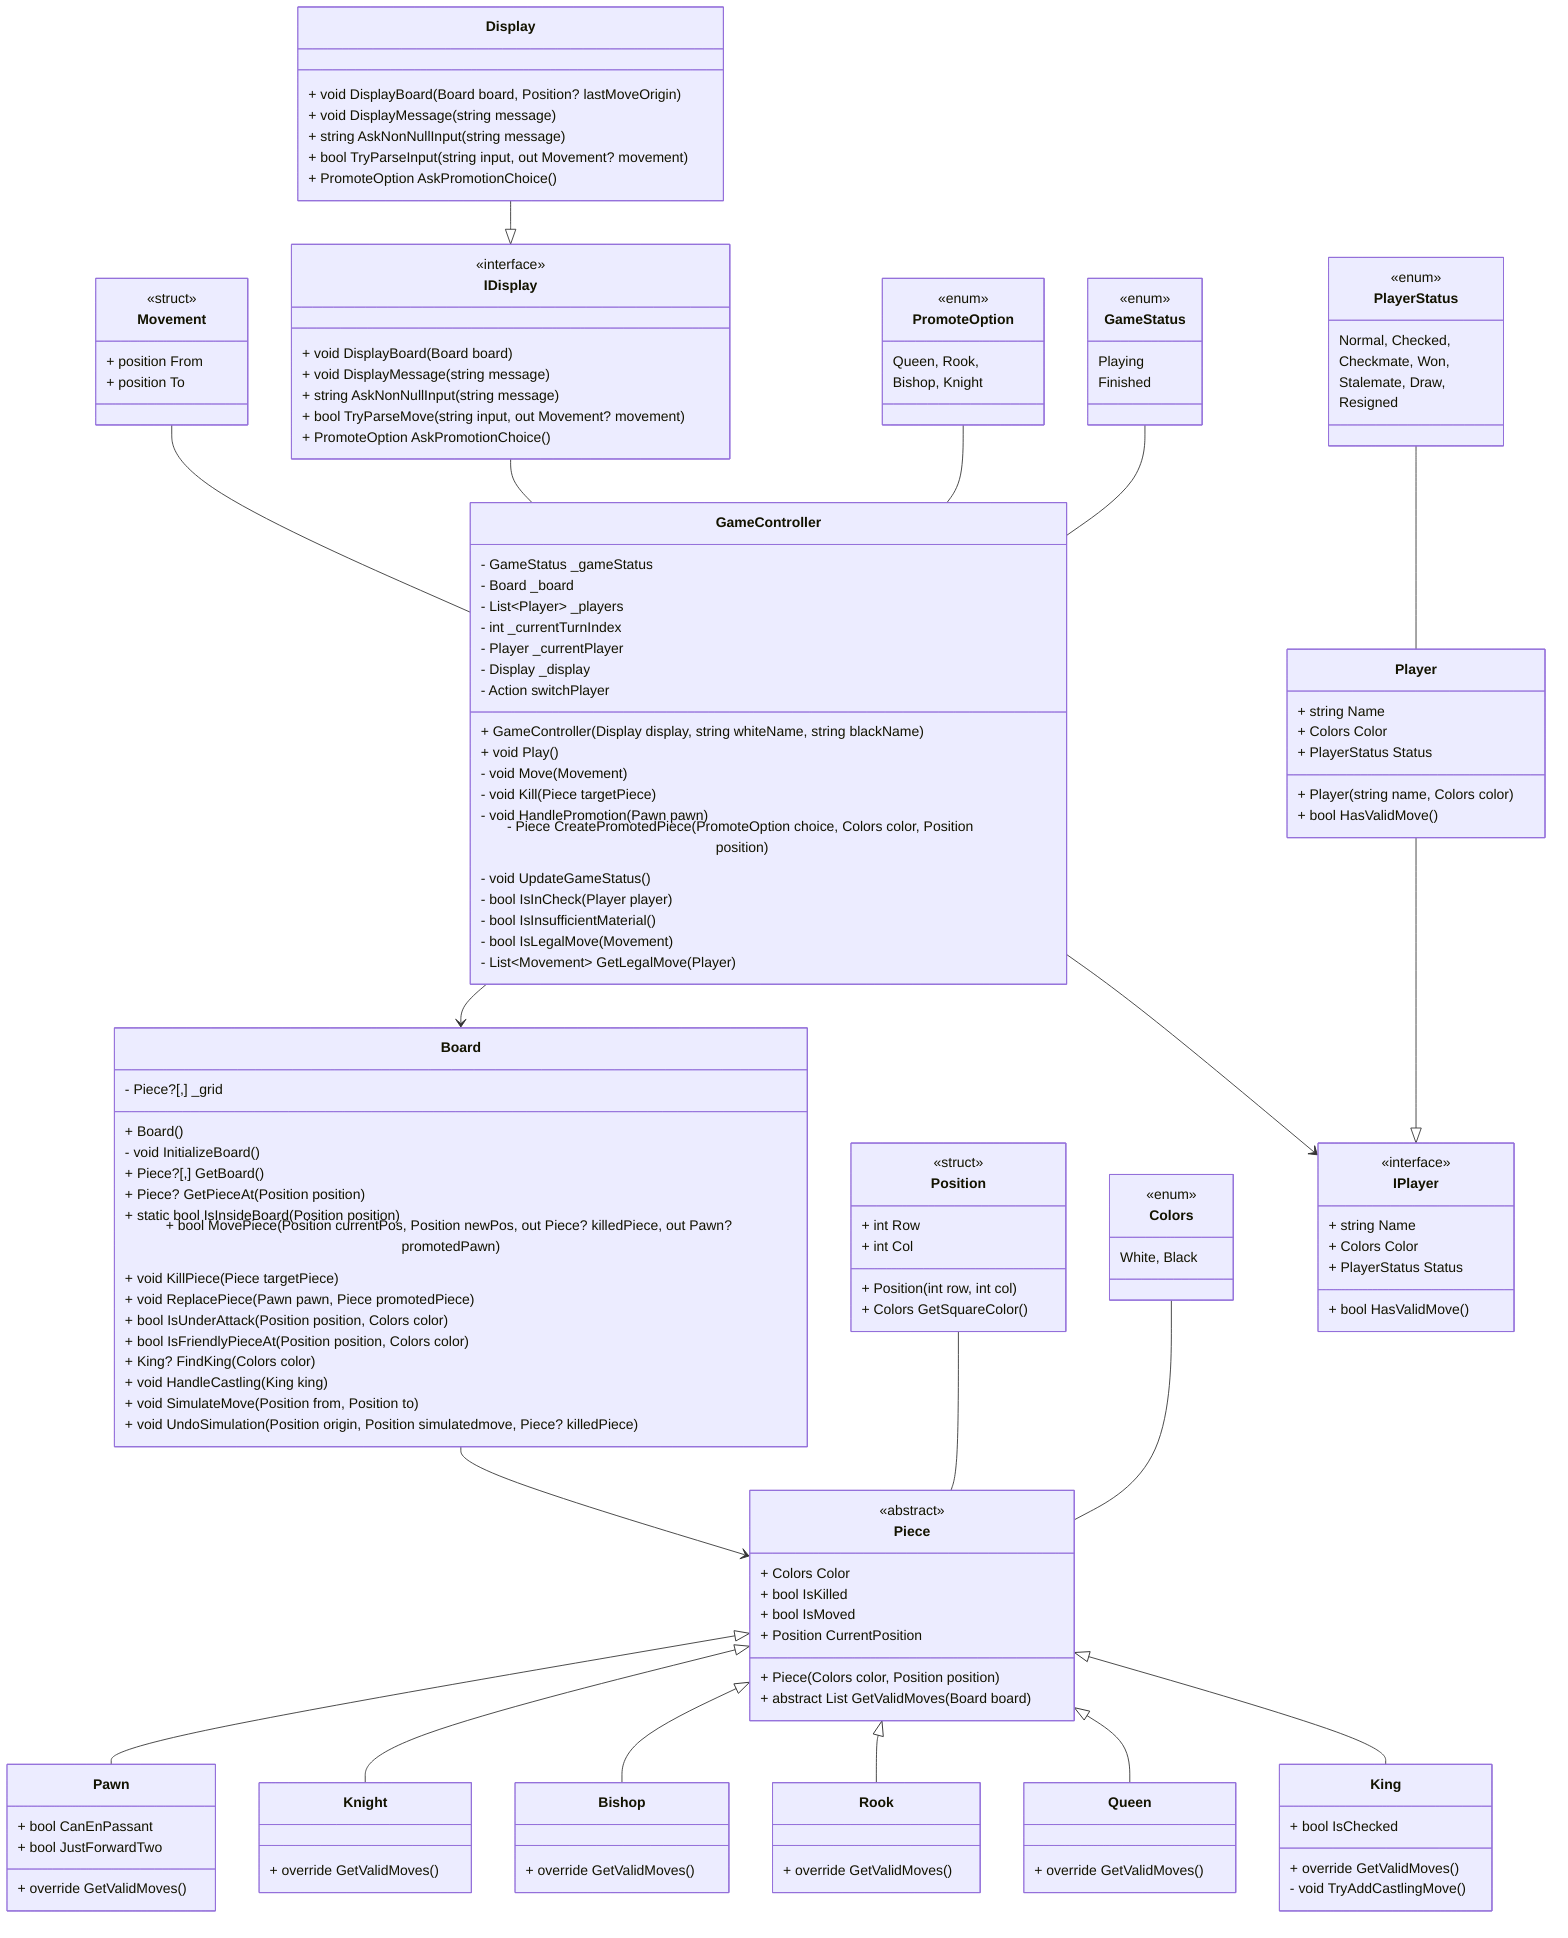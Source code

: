 classDiagram
    class GameController {
        - GameStatus _gameStatus
        - Board _board
        - List~Player~ _players
        - int _currentTurnIndex
        - Player _currentPlayer
        - Display _display
        - Action switchPlayer
        + GameController(Display display, string whiteName, string blackName)
        + void Play()
        - void Move(Movement)
        - void Kill(Piece targetPiece)
        - void HandlePromotion(Pawn pawn)
        - Piece CreatePromotedPiece(PromoteOption choice, Colors color, Position position)
        - void UpdateGameStatus()
        - bool IsInCheck(Player player)
        - bool IsInsufficientMaterial()
        - bool IsLegalMove(Movement)
        - List~Movement~ GetLegalMove(Player)
    }

    class Display {
        + void DisplayBoard(Board board, Position? lastMoveOrigin)
        + void DisplayMessage(string message)
        + string AskNonNullInput(string message)
        + bool TryParseInput(string input, out Movement? movement)
        + PromoteOption AskPromotionChoice()
    }

    class Board {
        - Piece?[,] _grid
        + Board()
        - void InitializeBoard()
        + Piece?[,] GetBoard()
        + Piece? GetPieceAt(Position position)
        + static bool IsInsideBoard(Position position)
        + bool MovePiece(Position currentPos, Position newPos, out Piece? killedPiece, out Pawn? promotedPawn)
        + void KillPiece(Piece targetPiece)
        + void ReplacePiece(Pawn pawn, Piece promotedPiece)
        + bool IsUnderAttack(Position position, Colors color)
        + bool IsFriendlyPieceAt(Position position, Colors color)
        + King? FindKing(Colors color)
        + void HandleCastling(King king)
        + void SimulateMove(Position from, Position to)
        + void UndoSimulation(Position origin, Position simulatedmove, Piece? killedPiece)
    }

    class Piece {
        <<abstract>>
        + Colors Color
        + bool IsKilled
        + bool IsMoved
        + Position CurrentPosition
        + Piece(Colors color, Position position)
        + abstract List<Position> GetValidMoves(Board board)
    }

    class Pawn {
        + bool CanEnPassant
        + bool JustForwardTwo
        + override GetValidMoves()
    }

    class Knight {
        + override GetValidMoves()
    }

    class Bishop {
        + override GetValidMoves()
    }

    class Rook {
        + override GetValidMoves()
    }

    class Queen {
        + override GetValidMoves()
    }

    class King {
        + bool IsChecked
        + override GetValidMoves()
        - void TryAddCastlingMove()
    }

    class Player {
        + string Name
        + Colors Color
        + PlayerStatus Status
        + Player(string name, Colors color)
        + bool HasValidMove()
    }

    class Movement {
        <<struct>>
        + position From
        + position To
    }

    class Position {
        <<struct>>
        + int Row
        + int Col
        + Position(int row, int col)
        + Colors GetSquareColor()
    }

    class GameStatus {
        <<enum>>
        Playing
        Finished
    }

    class PlayerStatus {
        <<enum>>
        Normal, Checked,
        Checkmate, Won,
        Stalemate, Draw,
        Resigned
    }

    class PromoteOption {
        <<enum>>
        Queen, Rook,
        Bishop, Knight
    }

    class Colors {
        <<enum>>
        White, Black
    }

    class IPlayer {
        <<interface>>
        + string Name
        + Colors Color
        + PlayerStatus Status
        + bool HasValidMove ()
    }

    class IDisplay {
        <<interface>>
        + void DisplayBoard(Board board)
        + void DisplayMessage(string message) 
        + string AskNonNullInput(string message)
        + bool TryParseMove(string input, out Movement? movement)
        + PromoteOption AskPromotionChoice()
    }

    GameController --> Board
    GameController --> IPlayer

    Board --> Piece
    
    Piece <|-- Pawn
    Piece <|-- Knight
    Piece <|-- Bishop
    Piece <|-- Rook
    Piece <|-- Queen
    Piece <|-- King
    
    Player --|> IPlayer
    Display --|> IDisplay
    
    Movement -- GameController
    IDisplay -- GameController
    PromoteOption -- GameController
    GameStatus -- GameController
    PlayerStatus -- Player
    Position --Piece
    Colors -- Piece